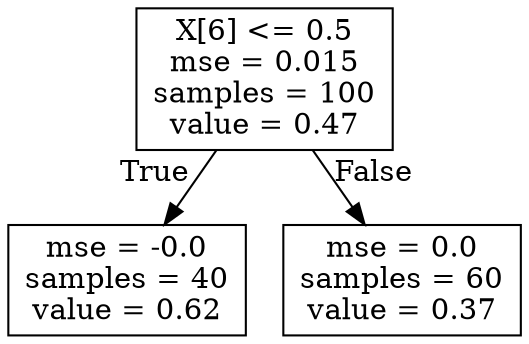 digraph Tree {
node [shape=box] ;
0 [label="X[6] <= 0.5\nmse = 0.015\nsamples = 100\nvalue = 0.47"] ;
1 [label="mse = -0.0\nsamples = 40\nvalue = 0.62"] ;
0 -> 1 [labeldistance=2.5, labelangle=45, headlabel="True"] ;
2 [label="mse = 0.0\nsamples = 60\nvalue = 0.37"] ;
0 -> 2 [labeldistance=2.5, labelangle=-45, headlabel="False"] ;
}